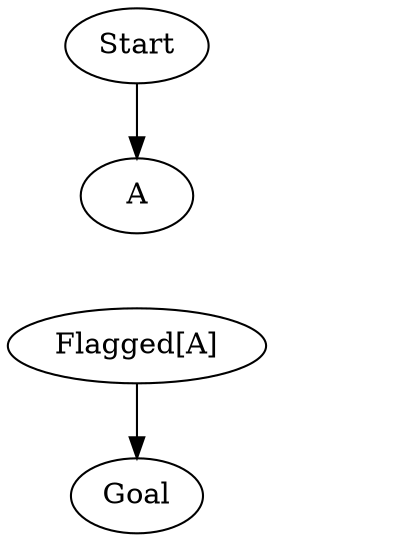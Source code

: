 digraph {
    Start[class="extremity"]
    Goal[class="extremity"]

    A[group="upper" class="start,disabled"]
    FA[label="Flagged[A]" group="upper" class="goal"]
    empty[label="PosInt" style="invis"]
    A -> FA[style="invis"]
    empty -> FA[style="invis"]

    Start -> A[class="start,disabled"]
    FA -> Goal[class="goal"]
}
